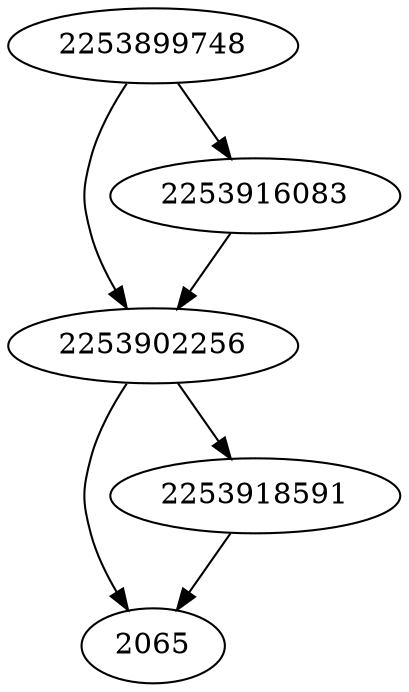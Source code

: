 strict digraph  {
2253899748;
2253902256;
2065;
2253916083;
2253918591;
2253899748 -> 2253902256;
2253899748 -> 2253916083;
2253902256 -> 2065;
2253902256 -> 2253918591;
2253916083 -> 2253902256;
2253918591 -> 2065;
}
